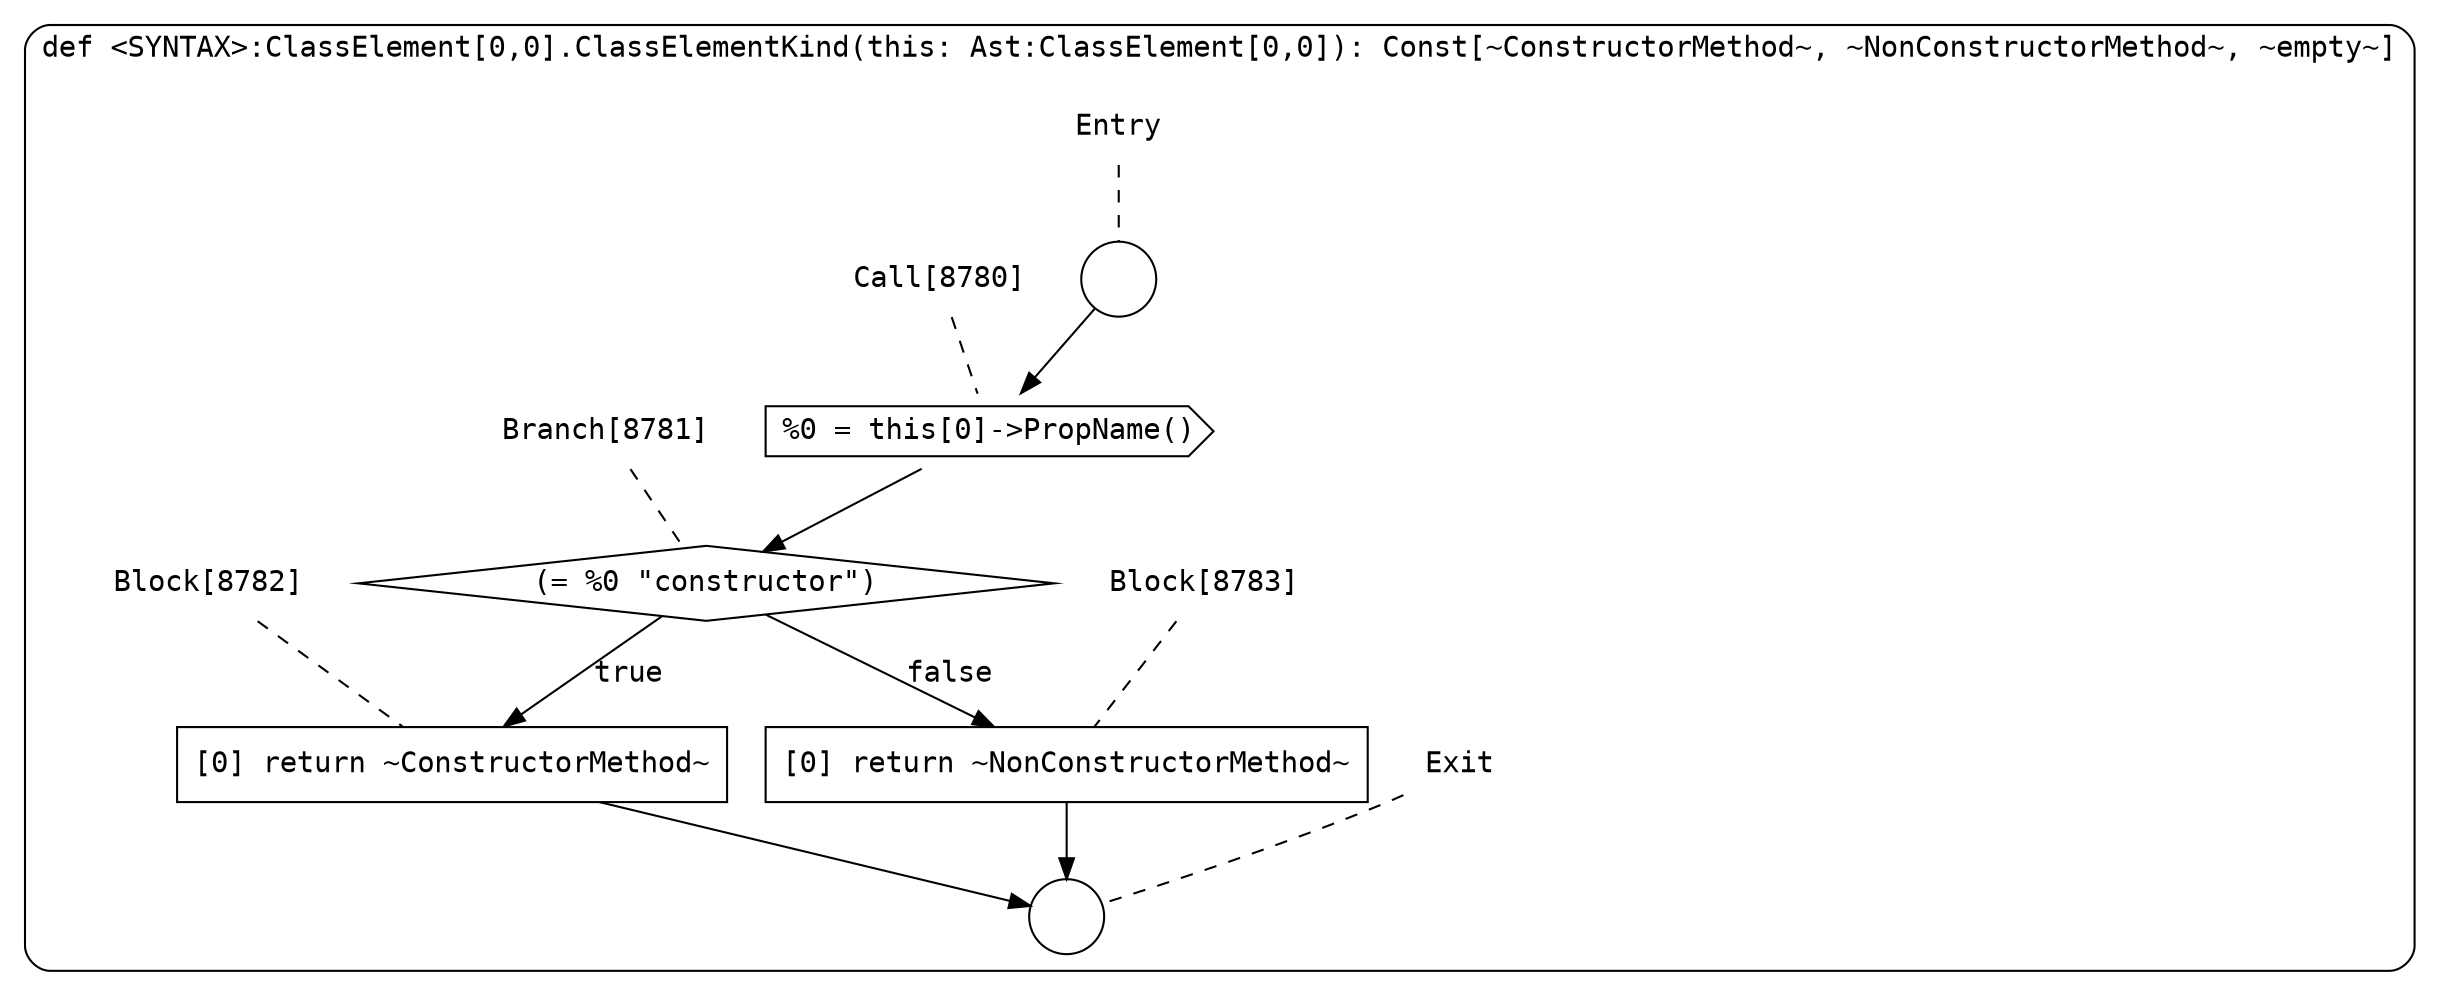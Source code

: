digraph {
  graph [fontname = "Consolas"]
  node [fontname = "Consolas"]
  edge [fontname = "Consolas"]
  subgraph cluster1617 {
    label = "def <SYNTAX>:ClassElement[0,0].ClassElementKind(this: Ast:ClassElement[0,0]): Const[~ConstructorMethod~, ~NonConstructorMethod~, ~empty~]"
    style = rounded
    cluster1617_entry_name [shape=none, label=<<font color="black">Entry</font>>]
    cluster1617_entry_name -> cluster1617_entry [arrowhead=none, color="black", style=dashed]
    cluster1617_entry [shape=circle label=" " color="black" fillcolor="white" style=filled]
    cluster1617_entry -> node8780 [color="black"]
    cluster1617_exit_name [shape=none, label=<<font color="black">Exit</font>>]
    cluster1617_exit_name -> cluster1617_exit [arrowhead=none, color="black", style=dashed]
    cluster1617_exit [shape=circle label=" " color="black" fillcolor="white" style=filled]
    node8780_name [shape=none, label=<<font color="black">Call[8780]</font>>]
    node8780_name -> node8780 [arrowhead=none, color="black", style=dashed]
    node8780 [shape=cds, label=<<font color="black">%0 = this[0]-&gt;PropName()</font>> color="black" fillcolor="white", style=filled]
    node8780 -> node8781 [color="black"]
    node8781_name [shape=none, label=<<font color="black">Branch[8781]</font>>]
    node8781_name -> node8781 [arrowhead=none, color="black", style=dashed]
    node8781 [shape=diamond, label=<<font color="black">(= %0 &quot;constructor&quot;)</font>> color="black" fillcolor="white", style=filled]
    node8781 -> node8782 [label=<<font color="black">true</font>> color="black"]
    node8781 -> node8783 [label=<<font color="black">false</font>> color="black"]
    node8782_name [shape=none, label=<<font color="black">Block[8782]</font>>]
    node8782_name -> node8782 [arrowhead=none, color="black", style=dashed]
    node8782 [shape=box, label=<<font color="black">[0] return ~ConstructorMethod~<BR ALIGN="LEFT"/></font>> color="black" fillcolor="white", style=filled]
    node8782 -> cluster1617_exit [color="black"]
    node8783_name [shape=none, label=<<font color="black">Block[8783]</font>>]
    node8783_name -> node8783 [arrowhead=none, color="black", style=dashed]
    node8783 [shape=box, label=<<font color="black">[0] return ~NonConstructorMethod~<BR ALIGN="LEFT"/></font>> color="black" fillcolor="white", style=filled]
    node8783 -> cluster1617_exit [color="black"]
  }
}